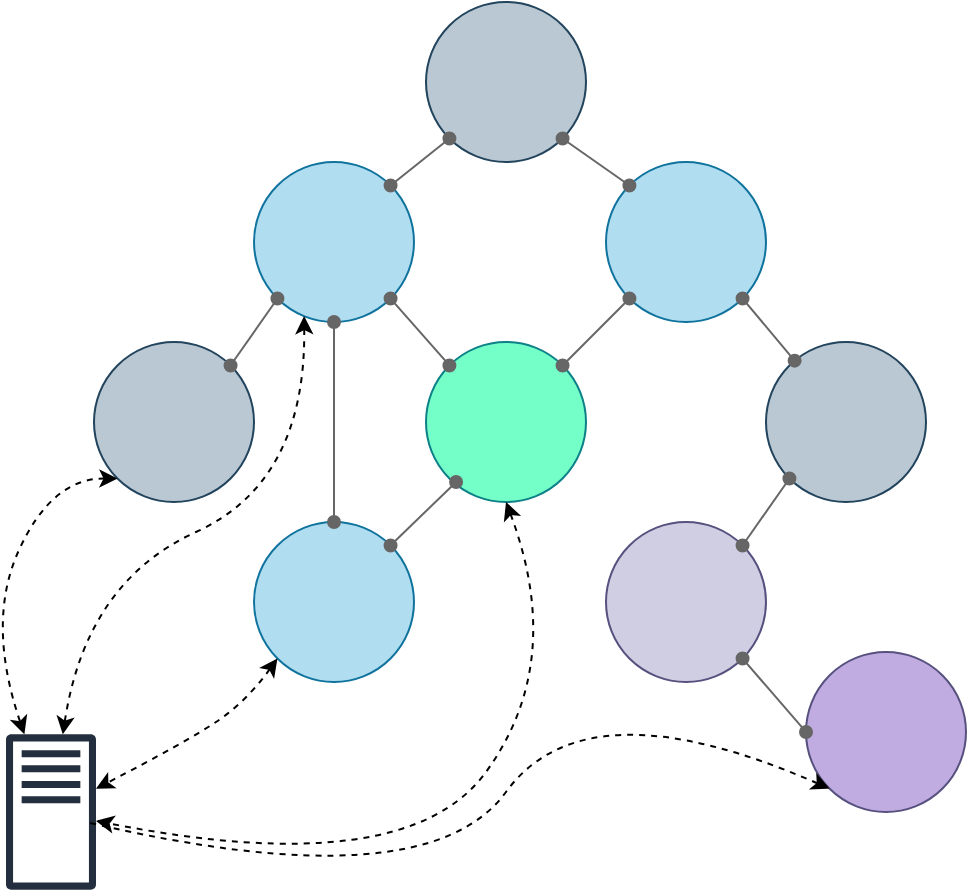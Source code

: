 <mxfile version="12.9.7" type="device"><diagram id="C5RBs43oDa-KdzZeNtuy" name="Page-1"><mxGraphModel dx="1231" dy="720" grid="1" gridSize="10" guides="1" tooltips="1" connect="1" arrows="1" fold="1" page="1" pageScale="1" pageWidth="827" pageHeight="1169" math="0" shadow="0"><root><mxCell id="WIyWlLk6GJQsqaUBKTNV-0"/><mxCell id="WIyWlLk6GJQsqaUBKTNV-1" parent="WIyWlLk6GJQsqaUBKTNV-0"/><mxCell id="BCyCC0GK4JQ9Fj-68SJY-0" value="" style="ellipse;whiteSpace=wrap;html=1;aspect=fixed;fillColor=#73FFC7;strokeColor=#0e8088;" parent="WIyWlLk6GJQsqaUBKTNV-1" vertex="1"><mxGeometry x="380" y="350" width="80" height="80" as="geometry"/></mxCell><mxCell id="BCyCC0GK4JQ9Fj-68SJY-1" value="" style="ellipse;whiteSpace=wrap;html=1;aspect=fixed;fillColor=#b1ddf0;strokeColor=#10739e;" parent="WIyWlLk6GJQsqaUBKTNV-1" vertex="1"><mxGeometry x="294" y="260" width="80" height="80" as="geometry"/></mxCell><mxCell id="BCyCC0GK4JQ9Fj-68SJY-2" value="" style="ellipse;whiteSpace=wrap;html=1;aspect=fixed;fillColor=#b1ddf0;strokeColor=#10739e;" parent="WIyWlLk6GJQsqaUBKTNV-1" vertex="1"><mxGeometry x="470" y="260" width="80" height="80" as="geometry"/></mxCell><mxCell id="BCyCC0GK4JQ9Fj-68SJY-3" value="" style="ellipse;whiteSpace=wrap;html=1;aspect=fixed;fillColor=#b1ddf0;strokeColor=#10739e;" parent="WIyWlLk6GJQsqaUBKTNV-1" vertex="1"><mxGeometry x="294" y="440" width="80" height="80" as="geometry"/></mxCell><mxCell id="BCyCC0GK4JQ9Fj-68SJY-4" value="" style="ellipse;whiteSpace=wrap;html=1;aspect=fixed;fillColor=#d0cee2;strokeColor=#56517e;" parent="WIyWlLk6GJQsqaUBKTNV-1" vertex="1"><mxGeometry x="470" y="440" width="80" height="80" as="geometry"/></mxCell><mxCell id="BCyCC0GK4JQ9Fj-68SJY-5" value="" style="ellipse;whiteSpace=wrap;html=1;aspect=fixed;fillColor=#bac8d3;strokeColor=#23445d;" parent="WIyWlLk6GJQsqaUBKTNV-1" vertex="1"><mxGeometry x="214" y="350" width="80" height="80" as="geometry"/></mxCell><mxCell id="BCyCC0GK4JQ9Fj-68SJY-6" value="" style="ellipse;whiteSpace=wrap;html=1;aspect=fixed;fillColor=#bac8d3;strokeColor=#23445d;" parent="WIyWlLk6GJQsqaUBKTNV-1" vertex="1"><mxGeometry x="550" y="350" width="80" height="80" as="geometry"/></mxCell><mxCell id="BCyCC0GK4JQ9Fj-68SJY-7" value="" style="ellipse;whiteSpace=wrap;html=1;aspect=fixed;fillColor=#bac8d3;strokeColor=#23445d;" parent="WIyWlLk6GJQsqaUBKTNV-1" vertex="1"><mxGeometry x="380" y="180" width="80" height="80" as="geometry"/></mxCell><mxCell id="BCyCC0GK4JQ9Fj-68SJY-8" value="" style="ellipse;whiteSpace=wrap;html=1;aspect=fixed;fillColor=#C1ACE2;strokeColor=#56517e;" parent="WIyWlLk6GJQsqaUBKTNV-1" vertex="1"><mxGeometry x="570" y="505" width="80" height="80" as="geometry"/></mxCell><mxCell id="BCyCC0GK4JQ9Fj-68SJY-16" value="" style="endArrow=oval;html=1;exitX=1;exitY=0;exitDx=0;exitDy=0;startArrow=oval;startFill=1;fillColor=#f5f5f5;strokeColor=#666666;endFill=1;" parent="WIyWlLk6GJQsqaUBKTNV-1" source="BCyCC0GK4JQ9Fj-68SJY-0" target="BCyCC0GK4JQ9Fj-68SJY-2" edge="1"><mxGeometry width="50" height="50" relative="1" as="geometry"><mxPoint x="440" y="460" as="sourcePoint"/><mxPoint x="490" y="410" as="targetPoint"/></mxGeometry></mxCell><mxCell id="BCyCC0GK4JQ9Fj-68SJY-17" value="" style="endArrow=oval;html=1;exitX=0;exitY=0;exitDx=0;exitDy=0;entryX=1;entryY=1;entryDx=0;entryDy=0;startArrow=oval;startFill=1;fillColor=#f5f5f5;strokeColor=#666666;endFill=1;" parent="WIyWlLk6GJQsqaUBKTNV-1" source="BCyCC0GK4JQ9Fj-68SJY-0" target="BCyCC0GK4JQ9Fj-68SJY-1" edge="1"><mxGeometry width="50" height="50" relative="1" as="geometry"><mxPoint x="380" y="370" as="sourcePoint"/><mxPoint x="430" y="320" as="targetPoint"/></mxGeometry></mxCell><mxCell id="BCyCC0GK4JQ9Fj-68SJY-19" value="" style="endArrow=oval;html=1;entryX=1;entryY=0;entryDx=0;entryDy=0;exitX=0.188;exitY=0.875;exitDx=0;exitDy=0;exitPerimeter=0;startArrow=oval;startFill=1;fillColor=#f5f5f5;strokeColor=#666666;endFill=1;" parent="WIyWlLk6GJQsqaUBKTNV-1" source="BCyCC0GK4JQ9Fj-68SJY-0" target="BCyCC0GK4JQ9Fj-68SJY-3" edge="1"><mxGeometry width="50" height="50" relative="1" as="geometry"><mxPoint x="389" y="425" as="sourcePoint"/><mxPoint x="439" y="375" as="targetPoint"/></mxGeometry></mxCell><mxCell id="BCyCC0GK4JQ9Fj-68SJY-21" value="" style="endArrow=oval;html=1;exitX=1;exitY=1;exitDx=0;exitDy=0;startArrow=oval;startFill=1;fillColor=#f5f5f5;strokeColor=#666666;endFill=1;" parent="WIyWlLk6GJQsqaUBKTNV-1" source="BCyCC0GK4JQ9Fj-68SJY-2" target="BCyCC0GK4JQ9Fj-68SJY-6" edge="1"><mxGeometry width="50" height="50" relative="1" as="geometry"><mxPoint x="440" y="460" as="sourcePoint"/><mxPoint x="490" y="410" as="targetPoint"/></mxGeometry></mxCell><mxCell id="BCyCC0GK4JQ9Fj-68SJY-22" value="" style="endArrow=oval;html=1;exitX=0;exitY=1;exitDx=0;exitDy=0;entryX=1;entryY=0;entryDx=0;entryDy=0;startArrow=oval;startFill=1;fillColor=#f5f5f5;strokeColor=#666666;endFill=1;" parent="WIyWlLk6GJQsqaUBKTNV-1" source="BCyCC0GK4JQ9Fj-68SJY-6" target="BCyCC0GK4JQ9Fj-68SJY-4" edge="1"><mxGeometry width="50" height="50" relative="1" as="geometry"><mxPoint x="440" y="460" as="sourcePoint"/><mxPoint x="490" y="410" as="targetPoint"/></mxGeometry></mxCell><mxCell id="BCyCC0GK4JQ9Fj-68SJY-23" value="" style="endArrow=oval;html=1;exitX=1;exitY=1;exitDx=0;exitDy=0;entryX=0;entryY=0.5;entryDx=0;entryDy=0;startArrow=oval;startFill=1;fillColor=#f5f5f5;strokeColor=#666666;endFill=1;" parent="WIyWlLk6GJQsqaUBKTNV-1" source="BCyCC0GK4JQ9Fj-68SJY-4" target="BCyCC0GK4JQ9Fj-68SJY-8" edge="1"><mxGeometry width="50" height="50" relative="1" as="geometry"><mxPoint x="470" y="490" as="sourcePoint"/><mxPoint x="520" y="440" as="targetPoint"/></mxGeometry></mxCell><mxCell id="BCyCC0GK4JQ9Fj-68SJY-24" value="" style="endArrow=oval;html=1;exitX=1;exitY=0;exitDx=0;exitDy=0;entryX=0;entryY=1;entryDx=0;entryDy=0;startArrow=oval;startFill=1;fillColor=#f5f5f5;strokeColor=#666666;endFill=1;" parent="WIyWlLk6GJQsqaUBKTNV-1" source="BCyCC0GK4JQ9Fj-68SJY-1" target="BCyCC0GK4JQ9Fj-68SJY-7" edge="1"><mxGeometry width="50" height="50" relative="1" as="geometry"><mxPoint x="470" y="340" as="sourcePoint"/><mxPoint x="520" y="290" as="targetPoint"/></mxGeometry></mxCell><mxCell id="BCyCC0GK4JQ9Fj-68SJY-25" value="" style="endArrow=oval;html=1;exitX=0;exitY=0;exitDx=0;exitDy=0;entryX=1;entryY=1;entryDx=0;entryDy=0;strokeColor=#666666;startArrow=oval;startFill=1;fillColor=#f5f5f5;endFill=1;" parent="WIyWlLk6GJQsqaUBKTNV-1" source="BCyCC0GK4JQ9Fj-68SJY-2" target="BCyCC0GK4JQ9Fj-68SJY-7" edge="1"><mxGeometry width="50" height="50" relative="1" as="geometry"><mxPoint x="470" y="340" as="sourcePoint"/><mxPoint x="520" y="290" as="targetPoint"/></mxGeometry></mxCell><mxCell id="BCyCC0GK4JQ9Fj-68SJY-26" value="" style="endArrow=oval;html=1;exitX=0;exitY=1;exitDx=0;exitDy=0;entryX=1;entryY=0;entryDx=0;entryDy=0;startArrow=oval;startFill=1;fillColor=#f5f5f5;strokeColor=#666666;endFill=1;" parent="WIyWlLk6GJQsqaUBKTNV-1" source="BCyCC0GK4JQ9Fj-68SJY-1" target="BCyCC0GK4JQ9Fj-68SJY-5" edge="1"><mxGeometry width="50" height="50" relative="1" as="geometry"><mxPoint x="390" y="440" as="sourcePoint"/><mxPoint x="440" y="390" as="targetPoint"/></mxGeometry></mxCell><mxCell id="9yb9AcEXCFIQV_A-iWvs-0" value="" style="outlineConnect=0;dashed=0;verticalLabelPosition=bottom;verticalAlign=top;align=center;html=1;fontSize=12;fontStyle=0;aspect=fixed;pointerEvents=1;shape=mxgraph.aws4.traditional_server;fillColor=#232F3E;strokeColor=none;fontColor=#ffffff;" vertex="1" parent="WIyWlLk6GJQsqaUBKTNV-1"><mxGeometry x="170" y="546" width="45" height="78" as="geometry"/></mxCell><mxCell id="9yb9AcEXCFIQV_A-iWvs-1" value="" style="curved=1;endArrow=classic;html=1;exitX=0.5;exitY=1;exitDx=0;exitDy=0;dashed=1;startArrow=classic;startFill=1;" edge="1" parent="WIyWlLk6GJQsqaUBKTNV-1" source="BCyCC0GK4JQ9Fj-68SJY-0" target="9yb9AcEXCFIQV_A-iWvs-0"><mxGeometry width="50" height="50" relative="1" as="geometry"><mxPoint x="390" y="500" as="sourcePoint"/><mxPoint x="440" y="450" as="targetPoint"/><Array as="points"><mxPoint x="450" y="510"/><mxPoint x="370" y="620"/></Array></mxGeometry></mxCell><mxCell id="9yb9AcEXCFIQV_A-iWvs-2" value="" style="curved=1;endArrow=classic;html=1;exitX=0;exitY=1;exitDx=0;exitDy=0;dashed=1;startArrow=classic;startFill=1;" edge="1" parent="WIyWlLk6GJQsqaUBKTNV-1" source="BCyCC0GK4JQ9Fj-68SJY-5" target="9yb9AcEXCFIQV_A-iWvs-0"><mxGeometry width="50" height="50" relative="1" as="geometry"><mxPoint x="170" y="430" as="sourcePoint"/><mxPoint x="220" y="380" as="targetPoint"/><Array as="points"><mxPoint x="193" y="418"/><mxPoint x="160" y="490"/></Array></mxGeometry></mxCell><mxCell id="9yb9AcEXCFIQV_A-iWvs-3" value="" style="curved=1;endArrow=none;html=1;exitX=0;exitY=1;exitDx=0;exitDy=0;dashed=1;startArrow=classic;startFill=1;endFill=0;" edge="1" parent="WIyWlLk6GJQsqaUBKTNV-1" source="BCyCC0GK4JQ9Fj-68SJY-8"><mxGeometry width="50" height="50" relative="1" as="geometry"><mxPoint x="430.0" y="440" as="sourcePoint"/><mxPoint x="210" y="590" as="targetPoint"/><Array as="points"><mxPoint x="460" y="520"/><mxPoint x="380" y="630"/></Array></mxGeometry></mxCell><mxCell id="9yb9AcEXCFIQV_A-iWvs-4" value="" style="curved=1;endArrow=classic;html=1;exitX=0.313;exitY=0.963;exitDx=0;exitDy=0;dashed=1;startArrow=classic;startFill=1;exitPerimeter=0;" edge="1" parent="WIyWlLk6GJQsqaUBKTNV-1" source="BCyCC0GK4JQ9Fj-68SJY-1" target="9yb9AcEXCFIQV_A-iWvs-0"><mxGeometry width="50" height="50" relative="1" as="geometry"><mxPoint x="235.716" y="428.284" as="sourcePoint"/><mxPoint x="196.062" y="556.371" as="targetPoint"/><Array as="points"><mxPoint x="320" y="420"/><mxPoint x="210" y="470"/></Array></mxGeometry></mxCell><mxCell id="9yb9AcEXCFIQV_A-iWvs-5" value="" style="curved=1;endArrow=classic;html=1;dashed=1;exitX=0;exitY=1;exitDx=0;exitDy=0;startArrow=classic;startFill=1;" edge="1" parent="WIyWlLk6GJQsqaUBKTNV-1" source="BCyCC0GK4JQ9Fj-68SJY-3" target="9yb9AcEXCFIQV_A-iWvs-0"><mxGeometry width="50" height="50" relative="1" as="geometry"><mxPoint x="400" y="430" as="sourcePoint"/><mxPoint x="450" y="380" as="targetPoint"/><Array as="points"><mxPoint x="290" y="530"/><mxPoint x="260" y="550"/></Array></mxGeometry></mxCell><mxCell id="9yb9AcEXCFIQV_A-iWvs-6" value="" style="endArrow=oval;html=1;exitX=0.5;exitY=1;exitDx=0;exitDy=0;startArrow=oval;startFill=1;fillColor=#f5f5f5;strokeColor=#666666;endFill=1;" edge="1" parent="WIyWlLk6GJQsqaUBKTNV-1" source="BCyCC0GK4JQ9Fj-68SJY-1" target="BCyCC0GK4JQ9Fj-68SJY-3"><mxGeometry width="50" height="50" relative="1" as="geometry"><mxPoint x="315.716" y="338.284" as="sourcePoint"/><mxPoint x="292.284" y="371.716" as="targetPoint"/></mxGeometry></mxCell></root></mxGraphModel></diagram></mxfile>